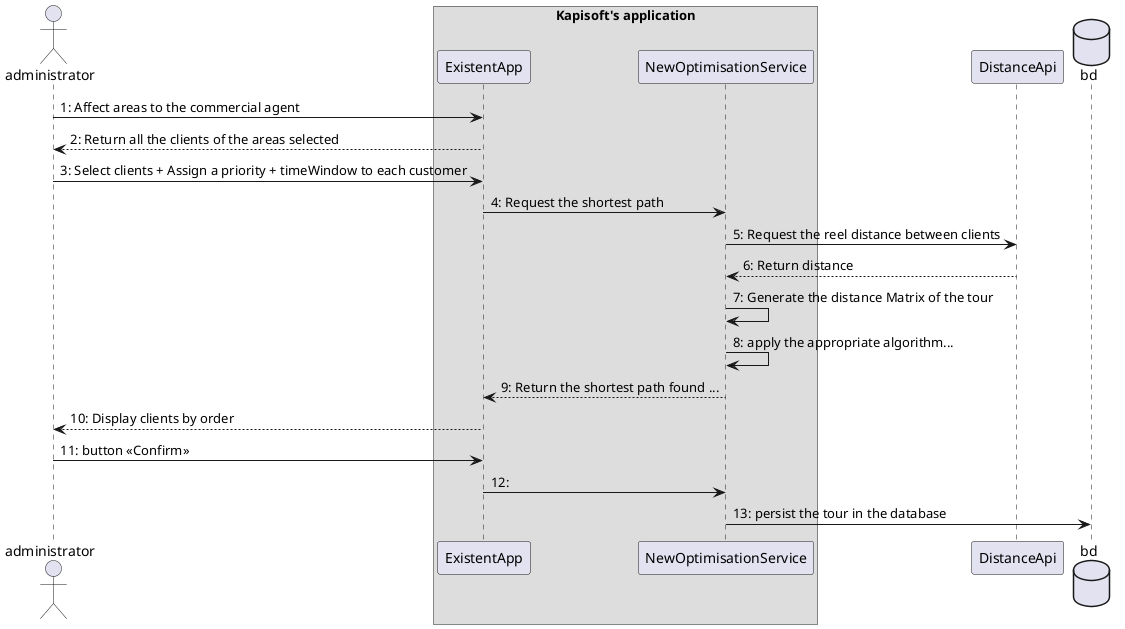 @startuml

actor       administrator    as administrator
box "Kapisoft's application"
participant ExistentApp       as foo
participant NewOptimisationService as OptimisationController
end box
participant DistanceApi       as DistanceApi
database    bd    as bd

administrator -> foo : 1: Affect areas to the commercial agent
foo --> administrator : 2: Return all the clients of the areas selected
administrator -> foo : 3: Select clients + Assign a priority + timeWindow to each customer
foo -> OptimisationController : 4: Request the shortest path
OptimisationController -> DistanceApi : 5: Request the reel distance between clients
DistanceApi --> OptimisationController: 6: Return distance
OptimisationController -> OptimisationController : 7: Generate the distance Matrix of the tour
OptimisationController -> OptimisationController : 8: apply the appropriate algorithm...
OptimisationController --> foo : 9: Return the shortest path found ...
foo --> administrator : 10: Display clients by order
administrator -> foo : 11: button <<Confirm>>
foo -> OptimisationController : 12:
OptimisationController -> bd : 13: persist the tour in the database


@enduml
